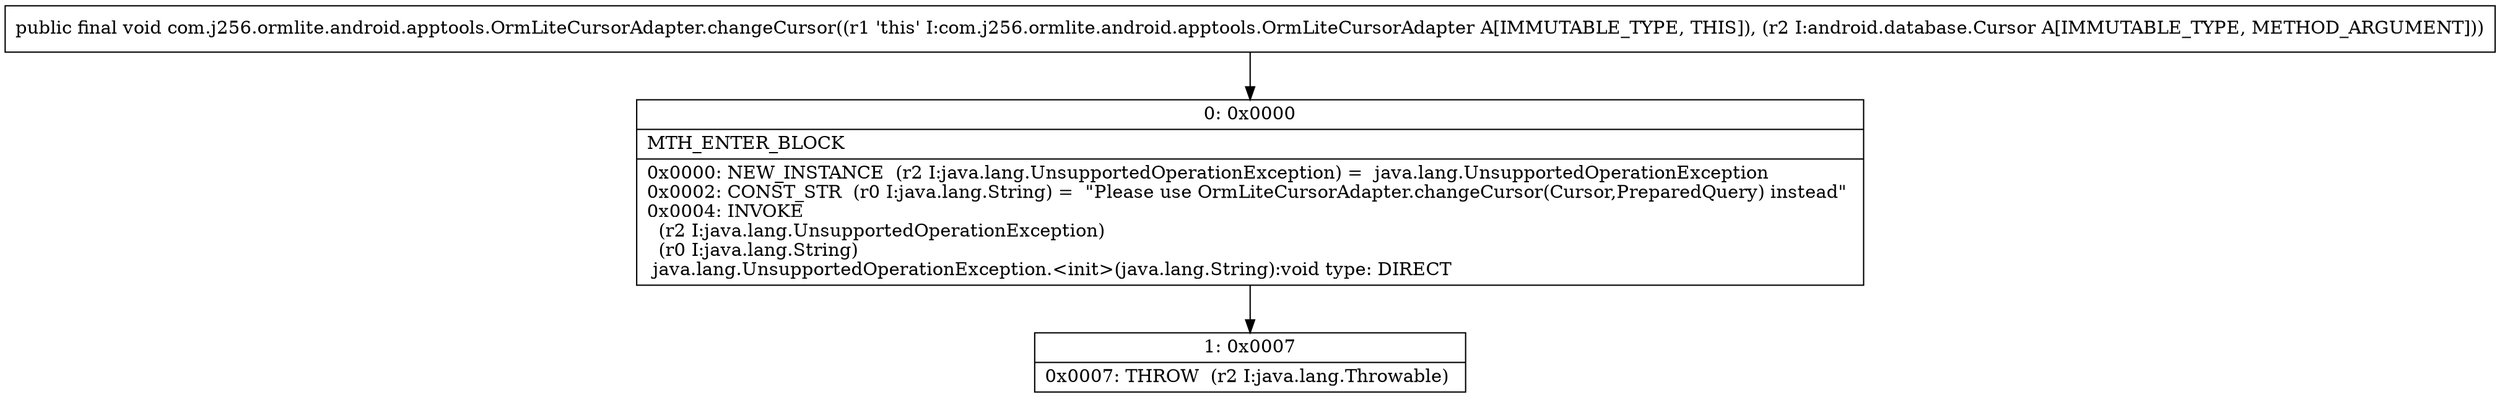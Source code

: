 digraph "CFG forcom.j256.ormlite.android.apptools.OrmLiteCursorAdapter.changeCursor(Landroid\/database\/Cursor;)V" {
Node_0 [shape=record,label="{0\:\ 0x0000|MTH_ENTER_BLOCK\l|0x0000: NEW_INSTANCE  (r2 I:java.lang.UnsupportedOperationException) =  java.lang.UnsupportedOperationException \l0x0002: CONST_STR  (r0 I:java.lang.String) =  \"Please use OrmLiteCursorAdapter.changeCursor(Cursor,PreparedQuery) instead\" \l0x0004: INVOKE  \l  (r2 I:java.lang.UnsupportedOperationException)\l  (r0 I:java.lang.String)\l java.lang.UnsupportedOperationException.\<init\>(java.lang.String):void type: DIRECT \l}"];
Node_1 [shape=record,label="{1\:\ 0x0007|0x0007: THROW  (r2 I:java.lang.Throwable) \l}"];
MethodNode[shape=record,label="{public final void com.j256.ormlite.android.apptools.OrmLiteCursorAdapter.changeCursor((r1 'this' I:com.j256.ormlite.android.apptools.OrmLiteCursorAdapter A[IMMUTABLE_TYPE, THIS]), (r2 I:android.database.Cursor A[IMMUTABLE_TYPE, METHOD_ARGUMENT])) }"];
MethodNode -> Node_0;
Node_0 -> Node_1;
}

